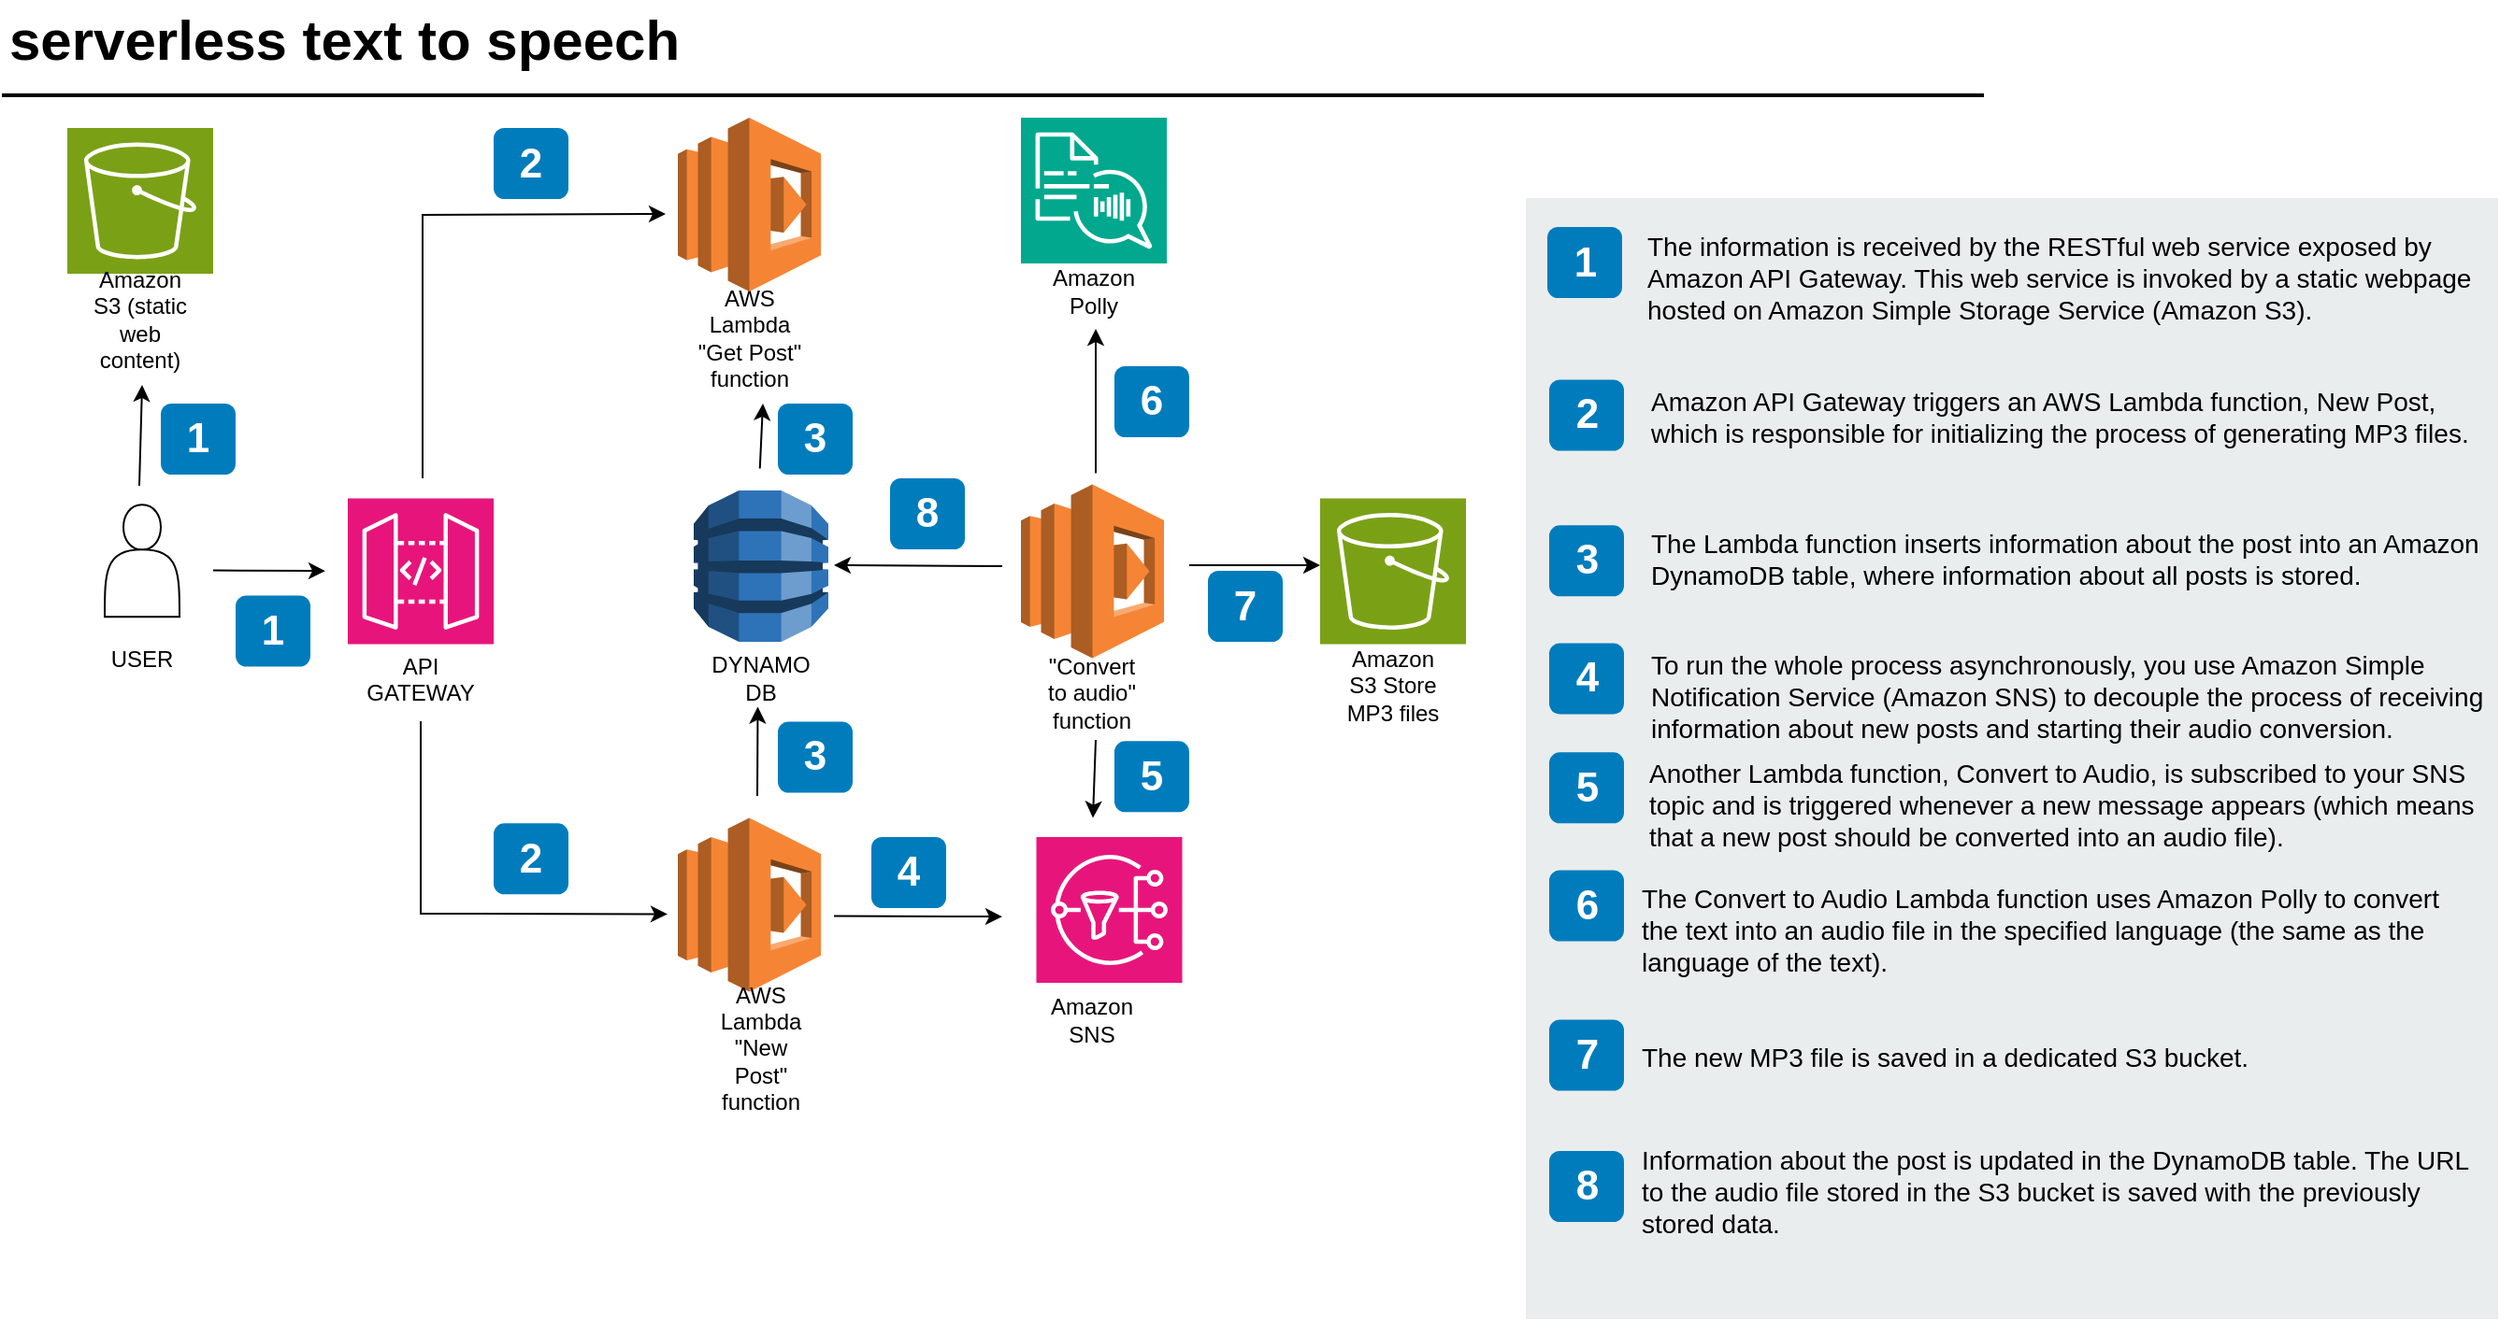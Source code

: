 <mxfile version="28.2.5">
  <diagram name="Page-1" id="mHHfgm9PRNlMeIbfjvwF">
    <mxGraphModel dx="1000" dy="539" grid="1" gridSize="10" guides="1" tooltips="1" connect="1" arrows="1" fold="1" page="1" pageScale="1" pageWidth="850" pageHeight="1100" math="0" shadow="0">
      <root>
        <mxCell id="0" />
        <mxCell id="1" parent="0" />
        <mxCell id="gxNNFm00aCZRIwY2QyJQ-1" value="serverless text to speech&amp;nbsp;" style="text;html=1;resizable=0;points=[];autosize=1;align=left;verticalAlign=top;spacingTop=-4;fontSize=30;fontStyle=1" parent="1" vertex="1">
          <mxGeometry x="56.5" y="64.5" width="360" height="40" as="geometry" />
        </mxCell>
        <mxCell id="gxNNFm00aCZRIwY2QyJQ-2" value="" style="line;strokeWidth=2;html=1;fontSize=14;" parent="1" vertex="1">
          <mxGeometry x="55" y="110" width="1060" height="10" as="geometry" />
        </mxCell>
        <mxCell id="gxNNFm00aCZRIwY2QyJQ-3" value="" style="shape=actor;whiteSpace=wrap;html=1;" parent="1" vertex="1">
          <mxGeometry x="110" y="334.17" width="40" height="60" as="geometry" />
        </mxCell>
        <mxCell id="gxNNFm00aCZRIwY2QyJQ-4" value="USER&lt;div&gt;&lt;br&gt;&lt;/div&gt;" style="text;html=1;align=center;verticalAlign=middle;whiteSpace=wrap;rounded=0;" parent="1" vertex="1">
          <mxGeometry x="100" y="408.75" width="60" height="30" as="geometry" />
        </mxCell>
        <mxCell id="gxNNFm00aCZRIwY2QyJQ-6" value="" style="endArrow=classic;html=1;rounded=0;" parent="1" edge="1">
          <mxGeometry width="50" height="50" relative="1" as="geometry">
            <mxPoint x="128.5" y="324" as="sourcePoint" />
            <mxPoint x="130" y="270" as="targetPoint" />
          </mxGeometry>
        </mxCell>
        <mxCell id="gxNNFm00aCZRIwY2QyJQ-12" value="API GATEWAY&lt;div&gt;&lt;br&gt;&lt;/div&gt;" style="text;html=1;align=center;verticalAlign=middle;whiteSpace=wrap;rounded=0;" parent="1" vertex="1">
          <mxGeometry x="249" y="420" width="60" height="30" as="geometry" />
        </mxCell>
        <mxCell id="gxNNFm00aCZRIwY2QyJQ-15" value="" style="outlineConnect=0;dashed=0;verticalLabelPosition=bottom;verticalAlign=top;align=center;html=1;shape=mxgraph.aws3.lambda;fillColor=#F58534;gradientColor=none;" parent="1" vertex="1">
          <mxGeometry x="416.5" y="501.75" width="76.5" height="93" as="geometry" />
        </mxCell>
        <mxCell id="gxNNFm00aCZRIwY2QyJQ-16" value="AWS Lambda &quot;Get Post&quot; function" style="text;html=1;align=center;verticalAlign=middle;whiteSpace=wrap;rounded=0;" parent="1" vertex="1">
          <mxGeometry x="425" y="230.0" width="60" height="30" as="geometry" />
        </mxCell>
        <mxCell id="gxNNFm00aCZRIwY2QyJQ-19" value="" style="outlineConnect=0;dashed=0;verticalLabelPosition=bottom;verticalAlign=top;align=center;html=1;shape=mxgraph.aws3.dynamo_db;fillColor=#2E73B8;gradientColor=none;" parent="1" vertex="1">
          <mxGeometry x="425" y="326.5" width="72" height="81" as="geometry" />
        </mxCell>
        <mxCell id="gxNNFm00aCZRIwY2QyJQ-21" value="DYNAMO DB" style="text;html=1;align=center;verticalAlign=middle;whiteSpace=wrap;rounded=0;" parent="1" vertex="1">
          <mxGeometry x="431" y="412.25" width="60" height="30" as="geometry" />
        </mxCell>
        <mxCell id="gxNNFm00aCZRIwY2QyJQ-30" value="" style="rounded=0;whiteSpace=wrap;html=1;fillColor=#EAEDED;fontSize=22;fontColor=#FFFFFF;strokeColor=none;labelBackgroundColor=none;" parent="1" vertex="1">
          <mxGeometry x="870" y="170" width="520" height="600" as="geometry" />
        </mxCell>
        <mxCell id="gxNNFm00aCZRIwY2QyJQ-31" value="1" style="rounded=1;whiteSpace=wrap;html=1;fillColor=#007CBD;strokeColor=none;fontColor=#FFFFFF;fontStyle=1;fontSize=22;labelBackgroundColor=none;" parent="1" vertex="1">
          <mxGeometry x="881.5" y="185.5" width="40" height="38" as="geometry" />
        </mxCell>
        <mxCell id="gxNNFm00aCZRIwY2QyJQ-32" value="2" style="rounded=1;whiteSpace=wrap;html=1;fillColor=#007CBD;strokeColor=none;fontColor=#FFFFFF;fontStyle=1;fontSize=22;labelBackgroundColor=none;" parent="1" vertex="1">
          <mxGeometry x="882.5" y="267.25" width="40" height="38" as="geometry" />
        </mxCell>
        <mxCell id="gxNNFm00aCZRIwY2QyJQ-33" value="3" style="rounded=1;whiteSpace=wrap;html=1;fillColor=#007CBD;strokeColor=none;fontColor=#FFFFFF;fontStyle=1;fontSize=22;labelBackgroundColor=none;" parent="1" vertex="1">
          <mxGeometry x="882.5" y="345.17" width="40" height="38" as="geometry" />
        </mxCell>
        <mxCell id="gxNNFm00aCZRIwY2QyJQ-34" value="4" style="rounded=1;whiteSpace=wrap;html=1;fillColor=#007CBD;strokeColor=none;fontColor=#FFFFFF;fontStyle=1;fontSize=22;labelBackgroundColor=none;" parent="1" vertex="1">
          <mxGeometry x="882.5" y="408.25" width="40" height="38" as="geometry" />
        </mxCell>
        <mxCell id="gxNNFm00aCZRIwY2QyJQ-35" value="5" style="rounded=1;whiteSpace=wrap;html=1;fillColor=#007CBD;strokeColor=none;fontColor=#FFFFFF;fontStyle=1;fontSize=22;labelBackgroundColor=none;" parent="1" vertex="1">
          <mxGeometry x="882.5" y="466.67" width="40" height="38" as="geometry" />
        </mxCell>
        <mxCell id="gxNNFm00aCZRIwY2QyJQ-36" value="6" style="rounded=1;whiteSpace=wrap;html=1;fillColor=#007CBD;strokeColor=none;fontColor=#FFFFFF;fontStyle=1;fontSize=22;labelBackgroundColor=none;" parent="1" vertex="1">
          <mxGeometry x="882.5" y="529.75" width="40" height="38" as="geometry" />
        </mxCell>
        <mxCell id="gxNNFm00aCZRIwY2QyJQ-37" value="The information is received by the RESTful web service exposed by Amazon API Gateway. This web service is invoked by a static webpage hosted on Amazon Simple Storage Service (Amazon S3)." style="text;html=1;align=left;verticalAlign=top;spacingTop=-4;fontSize=14;labelBackgroundColor=none;whiteSpace=wrap;" parent="1" vertex="1">
          <mxGeometry x="933" y="185" width="449" height="118" as="geometry" />
        </mxCell>
        <mxCell id="gxNNFm00aCZRIwY2QyJQ-38" value="Amazon API Gateway triggers an AWS Lambda function, New Post, which is responsible for initializing the process of generating MP3 files." style="text;html=1;align=left;verticalAlign=top;spacingTop=-4;fontSize=14;labelBackgroundColor=none;whiteSpace=wrap;" parent="1" vertex="1">
          <mxGeometry x="934.5" y="267.75" width="450" height="115" as="geometry" />
        </mxCell>
        <mxCell id="gxNNFm00aCZRIwY2QyJQ-39" value="The Lambda function inserts information about the post into an Amazon DynamoDB table, where information about all posts is stored." style="text;html=1;align=left;verticalAlign=top;spacingTop=-4;fontSize=14;labelBackgroundColor=none;whiteSpace=wrap;" parent="1" vertex="1">
          <mxGeometry x="934.5" y="343.67" width="450" height="117" as="geometry" />
        </mxCell>
        <mxCell id="gxNNFm00aCZRIwY2QyJQ-40" value="To run the whole process asynchronously, you use Amazon Simple Notification Service (Amazon SNS) to decouple the process of receiving information about new posts and starting their audio conversion." style="text;html=1;align=left;verticalAlign=top;spacingTop=-4;fontSize=14;labelBackgroundColor=none;whiteSpace=wrap;" parent="1" vertex="1">
          <mxGeometry x="934.5" y="408.75" width="450" height="121" as="geometry" />
        </mxCell>
        <mxCell id="gxNNFm00aCZRIwY2QyJQ-41" value="Another Lambda function, Convert to Audio, is subscribed to your SNS topic and is triggered whenever a new message appears (which means that a new post should be converted into an audio file)." style="text;html=1;align=left;verticalAlign=top;spacingTop=-4;fontSize=14;labelBackgroundColor=none;whiteSpace=wrap;" parent="1" vertex="1">
          <mxGeometry x="934" y="467.17" width="449" height="114" as="geometry" />
        </mxCell>
        <mxCell id="gxNNFm00aCZRIwY2QyJQ-42" value="&lt;div&gt;The Convert to Audio Lambda function uses Amazon Polly to convert the text into an audio file in the specified language (the same as the language of the text).&lt;/div&gt;" style="text;html=1;align=left;verticalAlign=top;whiteSpace=wrap;rounded=0;fontSize=14;" parent="1" vertex="1">
          <mxGeometry x="930" y="529.75" width="430" height="50" as="geometry" />
        </mxCell>
        <mxCell id="gxNNFm00aCZRIwY2QyJQ-43" value="7" style="rounded=1;whiteSpace=wrap;html=1;fillColor=#007CBD;strokeColor=none;fontColor=#FFFFFF;fontStyle=1;fontSize=22;labelBackgroundColor=none;" parent="1" vertex="1">
          <mxGeometry x="882.5" y="609.75" width="40" height="38" as="geometry" />
        </mxCell>
        <mxCell id="gxNNFm00aCZRIwY2QyJQ-44" value="&lt;div&gt;&lt;br&gt;&lt;/div&gt;&lt;div&gt;The new MP3 file is saved in a dedicated S3 bucket.&lt;/div&gt;" style="text;html=1;align=left;verticalAlign=top;whiteSpace=wrap;rounded=0;fontSize=14;" parent="1" vertex="1">
          <mxGeometry x="930" y="597.75" width="430" height="50" as="geometry" />
        </mxCell>
        <mxCell id="U3dB4rseCKYTatk1SGBs-1" value="" style="sketch=0;points=[[0,0,0],[0.25,0,0],[0.5,0,0],[0.75,0,0],[1,0,0],[0,1,0],[0.25,1,0],[0.5,1,0],[0.75,1,0],[1,1,0],[0,0.25,0],[0,0.5,0],[0,0.75,0],[1,0.25,0],[1,0.5,0],[1,0.75,0]];outlineConnect=0;fontColor=#232F3E;fillColor=#7AA116;strokeColor=#ffffff;dashed=0;verticalLabelPosition=bottom;verticalAlign=top;align=center;html=1;fontSize=12;fontStyle=0;aspect=fixed;shape=mxgraph.aws4.resourceIcon;resIcon=mxgraph.aws4.s3;" vertex="1" parent="1">
          <mxGeometry x="90" y="132.5" width="78" height="78" as="geometry" />
        </mxCell>
        <mxCell id="U3dB4rseCKYTatk1SGBs-2" value="" style="outlineConnect=0;dashed=0;verticalLabelPosition=bottom;verticalAlign=top;align=center;html=1;shape=mxgraph.aws3.lambda;fillColor=#F58534;gradientColor=none;" vertex="1" parent="1">
          <mxGeometry x="600" y="323.25" width="76.5" height="93" as="geometry" />
        </mxCell>
        <mxCell id="U3dB4rseCKYTatk1SGBs-3" value="" style="outlineConnect=0;dashed=0;verticalLabelPosition=bottom;verticalAlign=top;align=center;html=1;shape=mxgraph.aws3.lambda;fillColor=#F58534;gradientColor=none;" vertex="1" parent="1">
          <mxGeometry x="416.5" y="127" width="76.5" height="93" as="geometry" />
        </mxCell>
        <mxCell id="U3dB4rseCKYTatk1SGBs-4" value="" style="sketch=0;points=[[0,0,0],[0.25,0,0],[0.5,0,0],[0.75,0,0],[1,0,0],[0,1,0],[0.25,1,0],[0.5,1,0],[0.75,1,0],[1,1,0],[0,0.25,0],[0,0.5,0],[0,0.75,0],[1,0.25,0],[1,0.5,0],[1,0.75,0]];outlineConnect=0;fontColor=#232F3E;fillColor=#E7157B;strokeColor=#ffffff;dashed=0;verticalLabelPosition=bottom;verticalAlign=top;align=center;html=1;fontSize=12;fontStyle=0;aspect=fixed;shape=mxgraph.aws4.resourceIcon;resIcon=mxgraph.aws4.api_gateway;" vertex="1" parent="1">
          <mxGeometry x="240" y="330.75" width="78" height="78" as="geometry" />
        </mxCell>
        <mxCell id="U3dB4rseCKYTatk1SGBs-5" value="" style="sketch=0;points=[[0,0,0],[0.25,0,0],[0.5,0,0],[0.75,0,0],[1,0,0],[0,1,0],[0.25,1,0],[0.5,1,0],[0.75,1,0],[1,1,0],[0,0.25,0],[0,0.5,0],[0,0.75,0],[1,0.25,0],[1,0.5,0],[1,0.75,0]];outlineConnect=0;fontColor=#232F3E;fillColor=#01A88D;strokeColor=#ffffff;dashed=0;verticalLabelPosition=bottom;verticalAlign=top;align=center;html=1;fontSize=12;fontStyle=0;aspect=fixed;shape=mxgraph.aws4.resourceIcon;resIcon=mxgraph.aws4.polly;" vertex="1" parent="1">
          <mxGeometry x="600" y="127" width="78" height="78" as="geometry" />
        </mxCell>
        <mxCell id="U3dB4rseCKYTatk1SGBs-6" value="" style="sketch=0;points=[[0,0,0],[0.25,0,0],[0.5,0,0],[0.75,0,0],[1,0,0],[0,1,0],[0.25,1,0],[0.5,1,0],[0.75,1,0],[1,1,0],[0,0.25,0],[0,0.5,0],[0,0.75,0],[1,0.25,0],[1,0.5,0],[1,0.75,0]];outlineConnect=0;fontColor=#232F3E;fillColor=#7AA116;strokeColor=#ffffff;dashed=0;verticalLabelPosition=bottom;verticalAlign=top;align=center;html=1;fontSize=12;fontStyle=0;aspect=fixed;shape=mxgraph.aws4.resourceIcon;resIcon=mxgraph.aws4.s3;" vertex="1" parent="1">
          <mxGeometry x="760" y="330.75" width="78" height="78" as="geometry" />
        </mxCell>
        <mxCell id="U3dB4rseCKYTatk1SGBs-8" value="" style="sketch=0;points=[[0,0,0],[0.25,0,0],[0.5,0,0],[0.75,0,0],[1,0,0],[0,1,0],[0.25,1,0],[0.5,1,0],[0.75,1,0],[1,1,0],[0,0.25,0],[0,0.5,0],[0,0.75,0],[1,0.25,0],[1,0.5,0],[1,0.75,0]];outlineConnect=0;fontColor=#232F3E;fillColor=#E7157B;strokeColor=#ffffff;dashed=0;verticalLabelPosition=bottom;verticalAlign=top;align=center;html=1;fontSize=12;fontStyle=0;aspect=fixed;shape=mxgraph.aws4.resourceIcon;resIcon=mxgraph.aws4.sns;" vertex="1" parent="1">
          <mxGeometry x="608.25" y="512" width="78" height="78" as="geometry" />
        </mxCell>
        <mxCell id="U3dB4rseCKYTatk1SGBs-14" value="" style="endArrow=classic;html=1;rounded=0;" edge="1" parent="1">
          <mxGeometry width="50" height="50" relative="1" as="geometry">
            <mxPoint x="280" y="320" as="sourcePoint" />
            <mxPoint x="410" y="178.5" as="targetPoint" />
            <Array as="points">
              <mxPoint x="280" y="179" />
            </Array>
          </mxGeometry>
        </mxCell>
        <mxCell id="U3dB4rseCKYTatk1SGBs-16" value="" style="endArrow=classic;html=1;rounded=0;exitX=0.5;exitY=1;exitDx=0;exitDy=0;" edge="1" parent="1" source="gxNNFm00aCZRIwY2QyJQ-12">
          <mxGeometry width="50" height="50" relative="1" as="geometry">
            <mxPoint x="281" y="553.21" as="sourcePoint" />
            <mxPoint x="411" y="553.21" as="targetPoint" />
            <Array as="points">
              <mxPoint x="279" y="553" />
            </Array>
          </mxGeometry>
        </mxCell>
        <mxCell id="U3dB4rseCKYTatk1SGBs-17" value="" style="endArrow=classic;html=1;rounded=0;" edge="1" parent="1">
          <mxGeometry width="50" height="50" relative="1" as="geometry">
            <mxPoint x="168" y="369.25" as="sourcePoint" />
            <mxPoint x="228" y="369.58" as="targetPoint" />
          </mxGeometry>
        </mxCell>
        <mxCell id="U3dB4rseCKYTatk1SGBs-18" value="" style="endArrow=classic;html=1;rounded=0;" edge="1" parent="1">
          <mxGeometry width="50" height="50" relative="1" as="geometry">
            <mxPoint x="460.38" y="314.75" as="sourcePoint" />
            <mxPoint x="462" y="280" as="targetPoint" />
          </mxGeometry>
        </mxCell>
        <mxCell id="U3dB4rseCKYTatk1SGBs-19" value="" style="endArrow=classic;html=1;rounded=0;entryX=0.75;entryY=1;entryDx=0;entryDy=0;" edge="1" parent="1">
          <mxGeometry width="50" height="50" relative="1" as="geometry">
            <mxPoint x="459" y="490" as="sourcePoint" />
            <mxPoint x="459.25" y="442.25" as="targetPoint" />
          </mxGeometry>
        </mxCell>
        <mxCell id="U3dB4rseCKYTatk1SGBs-20" value="" style="endArrow=classic;html=1;rounded=0;" edge="1" parent="1">
          <mxGeometry width="50" height="50" relative="1" as="geometry">
            <mxPoint x="590" y="367" as="sourcePoint" />
            <mxPoint x="500" y="366.5" as="targetPoint" />
          </mxGeometry>
        </mxCell>
        <mxCell id="U3dB4rseCKYTatk1SGBs-21" value="" style="endArrow=classic;html=1;rounded=0;" edge="1" parent="1">
          <mxGeometry width="50" height="50" relative="1" as="geometry">
            <mxPoint x="640" y="317.25" as="sourcePoint" />
            <mxPoint x="640" y="240" as="targetPoint" />
          </mxGeometry>
        </mxCell>
        <mxCell id="U3dB4rseCKYTatk1SGBs-22" value="" style="endArrow=classic;html=1;rounded=0;" edge="1" parent="1">
          <mxGeometry width="50" height="50" relative="1" as="geometry">
            <mxPoint x="640" y="460" as="sourcePoint" />
            <mxPoint x="638.5" y="501.75" as="targetPoint" />
          </mxGeometry>
        </mxCell>
        <mxCell id="U3dB4rseCKYTatk1SGBs-23" value="" style="endArrow=classic;html=1;rounded=0;" edge="1" parent="1">
          <mxGeometry width="50" height="50" relative="1" as="geometry">
            <mxPoint x="690" y="366.5" as="sourcePoint" />
            <mxPoint x="760" y="366.5" as="targetPoint" />
          </mxGeometry>
        </mxCell>
        <mxCell id="U3dB4rseCKYTatk1SGBs-24" value="1" style="rounded=1;whiteSpace=wrap;html=1;fillColor=#007CBD;strokeColor=none;fontColor=#FFFFFF;fontStyle=1;fontSize=22;labelBackgroundColor=none;" vertex="1" parent="1">
          <mxGeometry x="140" y="280" width="40" height="38" as="geometry" />
        </mxCell>
        <mxCell id="U3dB4rseCKYTatk1SGBs-25" value="1" style="rounded=1;whiteSpace=wrap;html=1;fillColor=#007CBD;strokeColor=none;fontColor=#FFFFFF;fontStyle=1;fontSize=22;labelBackgroundColor=none;" vertex="1" parent="1">
          <mxGeometry x="180" y="382.75" width="40" height="38" as="geometry" />
        </mxCell>
        <mxCell id="U3dB4rseCKYTatk1SGBs-26" value="2" style="rounded=1;whiteSpace=wrap;html=1;fillColor=#007CBD;strokeColor=none;fontColor=#FFFFFF;fontStyle=1;fontSize=22;labelBackgroundColor=none;" vertex="1" parent="1">
          <mxGeometry x="318" y="132.5" width="40" height="38" as="geometry" />
        </mxCell>
        <mxCell id="U3dB4rseCKYTatk1SGBs-27" value="2" style="rounded=1;whiteSpace=wrap;html=1;fillColor=#007CBD;strokeColor=none;fontColor=#FFFFFF;fontStyle=1;fontSize=22;labelBackgroundColor=none;" vertex="1" parent="1">
          <mxGeometry x="318" y="504.67" width="40" height="38" as="geometry" />
        </mxCell>
        <mxCell id="U3dB4rseCKYTatk1SGBs-28" value="3" style="rounded=1;whiteSpace=wrap;html=1;fillColor=#007CBD;strokeColor=none;fontColor=#FFFFFF;fontStyle=1;fontSize=22;labelBackgroundColor=none;" vertex="1" parent="1">
          <mxGeometry x="470" y="280" width="40" height="38" as="geometry" />
        </mxCell>
        <mxCell id="U3dB4rseCKYTatk1SGBs-29" value="3" style="rounded=1;whiteSpace=wrap;html=1;fillColor=#007CBD;strokeColor=none;fontColor=#FFFFFF;fontStyle=1;fontSize=22;labelBackgroundColor=none;" vertex="1" parent="1">
          <mxGeometry x="470" y="450.25" width="40" height="38" as="geometry" />
        </mxCell>
        <mxCell id="U3dB4rseCKYTatk1SGBs-30" value="4" style="rounded=1;whiteSpace=wrap;html=1;fillColor=#007CBD;strokeColor=none;fontColor=#FFFFFF;fontStyle=1;fontSize=22;labelBackgroundColor=none;" vertex="1" parent="1">
          <mxGeometry x="520" y="512" width="40" height="38" as="geometry" />
        </mxCell>
        <mxCell id="U3dB4rseCKYTatk1SGBs-31" value="5" style="rounded=1;whiteSpace=wrap;html=1;fillColor=#007CBD;strokeColor=none;fontColor=#FFFFFF;fontStyle=1;fontSize=22;labelBackgroundColor=none;" vertex="1" parent="1">
          <mxGeometry x="650" y="460.67" width="40" height="38" as="geometry" />
        </mxCell>
        <mxCell id="U3dB4rseCKYTatk1SGBs-32" value="" style="endArrow=classic;html=1;rounded=0;" edge="1" parent="1">
          <mxGeometry width="50" height="50" relative="1" as="geometry">
            <mxPoint x="500" y="554.25" as="sourcePoint" />
            <mxPoint x="590" y="554.58" as="targetPoint" />
          </mxGeometry>
        </mxCell>
        <mxCell id="U3dB4rseCKYTatk1SGBs-34" value="6" style="rounded=1;whiteSpace=wrap;html=1;fillColor=#007CBD;strokeColor=none;fontColor=#FFFFFF;fontStyle=1;fontSize=22;labelBackgroundColor=none;" vertex="1" parent="1">
          <mxGeometry x="650" y="260" width="40" height="38" as="geometry" />
        </mxCell>
        <mxCell id="U3dB4rseCKYTatk1SGBs-36" value="7" style="rounded=1;whiteSpace=wrap;html=1;fillColor=#007CBD;strokeColor=none;fontColor=#FFFFFF;fontStyle=1;fontSize=22;labelBackgroundColor=none;" vertex="1" parent="1">
          <mxGeometry x="700" y="369.5" width="40" height="38" as="geometry" />
        </mxCell>
        <mxCell id="U3dB4rseCKYTatk1SGBs-37" value="8" style="rounded=1;whiteSpace=wrap;html=1;fillColor=#007CBD;strokeColor=none;fontColor=#FFFFFF;fontStyle=1;fontSize=22;labelBackgroundColor=none;" vertex="1" parent="1">
          <mxGeometry x="530" y="320" width="40" height="38" as="geometry" />
        </mxCell>
        <mxCell id="U3dB4rseCKYTatk1SGBs-38" value="Amazon S3 (static web content)" style="text;html=1;align=center;verticalAlign=middle;whiteSpace=wrap;rounded=0;" vertex="1" parent="1">
          <mxGeometry x="99" y="220" width="60" height="30" as="geometry" />
        </mxCell>
        <mxCell id="U3dB4rseCKYTatk1SGBs-41" value="AWS Lambda &quot;New Post&quot; function" style="text;html=1;align=center;verticalAlign=middle;whiteSpace=wrap;rounded=0;" vertex="1" parent="1">
          <mxGeometry x="431" y="609.75" width="60" height="30" as="geometry" />
        </mxCell>
        <mxCell id="U3dB4rseCKYTatk1SGBs-42" value="Amazon SNS" style="text;html=1;align=center;verticalAlign=middle;whiteSpace=wrap;rounded=0;" vertex="1" parent="1">
          <mxGeometry x="608.25" y="594.75" width="60" height="30" as="geometry" />
        </mxCell>
        <mxCell id="U3dB4rseCKYTatk1SGBs-43" value="Amazon Polly" style="text;html=1;align=center;verticalAlign=middle;whiteSpace=wrap;rounded=0;" vertex="1" parent="1">
          <mxGeometry x="609" y="205" width="60" height="30" as="geometry" />
        </mxCell>
        <mxCell id="U3dB4rseCKYTatk1SGBs-44" value="&quot;Convert to audio&quot; function" style="text;html=1;align=center;verticalAlign=middle;whiteSpace=wrap;rounded=0;" vertex="1" parent="1">
          <mxGeometry x="608.25" y="420" width="60" height="30" as="geometry" />
        </mxCell>
        <mxCell id="U3dB4rseCKYTatk1SGBs-45" value="Amazon S3 Store MP3 files" style="text;html=1;align=center;verticalAlign=middle;whiteSpace=wrap;rounded=0;" vertex="1" parent="1">
          <mxGeometry x="769" y="416.25" width="60" height="30" as="geometry" />
        </mxCell>
        <mxCell id="U3dB4rseCKYTatk1SGBs-46" value="8" style="rounded=1;whiteSpace=wrap;html=1;fillColor=#007CBD;strokeColor=none;fontColor=#FFFFFF;fontStyle=1;fontSize=22;labelBackgroundColor=none;" vertex="1" parent="1">
          <mxGeometry x="882.5" y="680" width="40" height="38" as="geometry" />
        </mxCell>
        <mxCell id="U3dB4rseCKYTatk1SGBs-47" value="Information about the post is updated in the DynamoDB table. The URL to the audio file stored in the S3 bucket is saved with the previously stored data." style="text;whiteSpace=wrap;fontSize=14;align=left;" vertex="1" parent="1">
          <mxGeometry x="930" y="670" width="450" height="40" as="geometry" />
        </mxCell>
      </root>
    </mxGraphModel>
  </diagram>
</mxfile>
